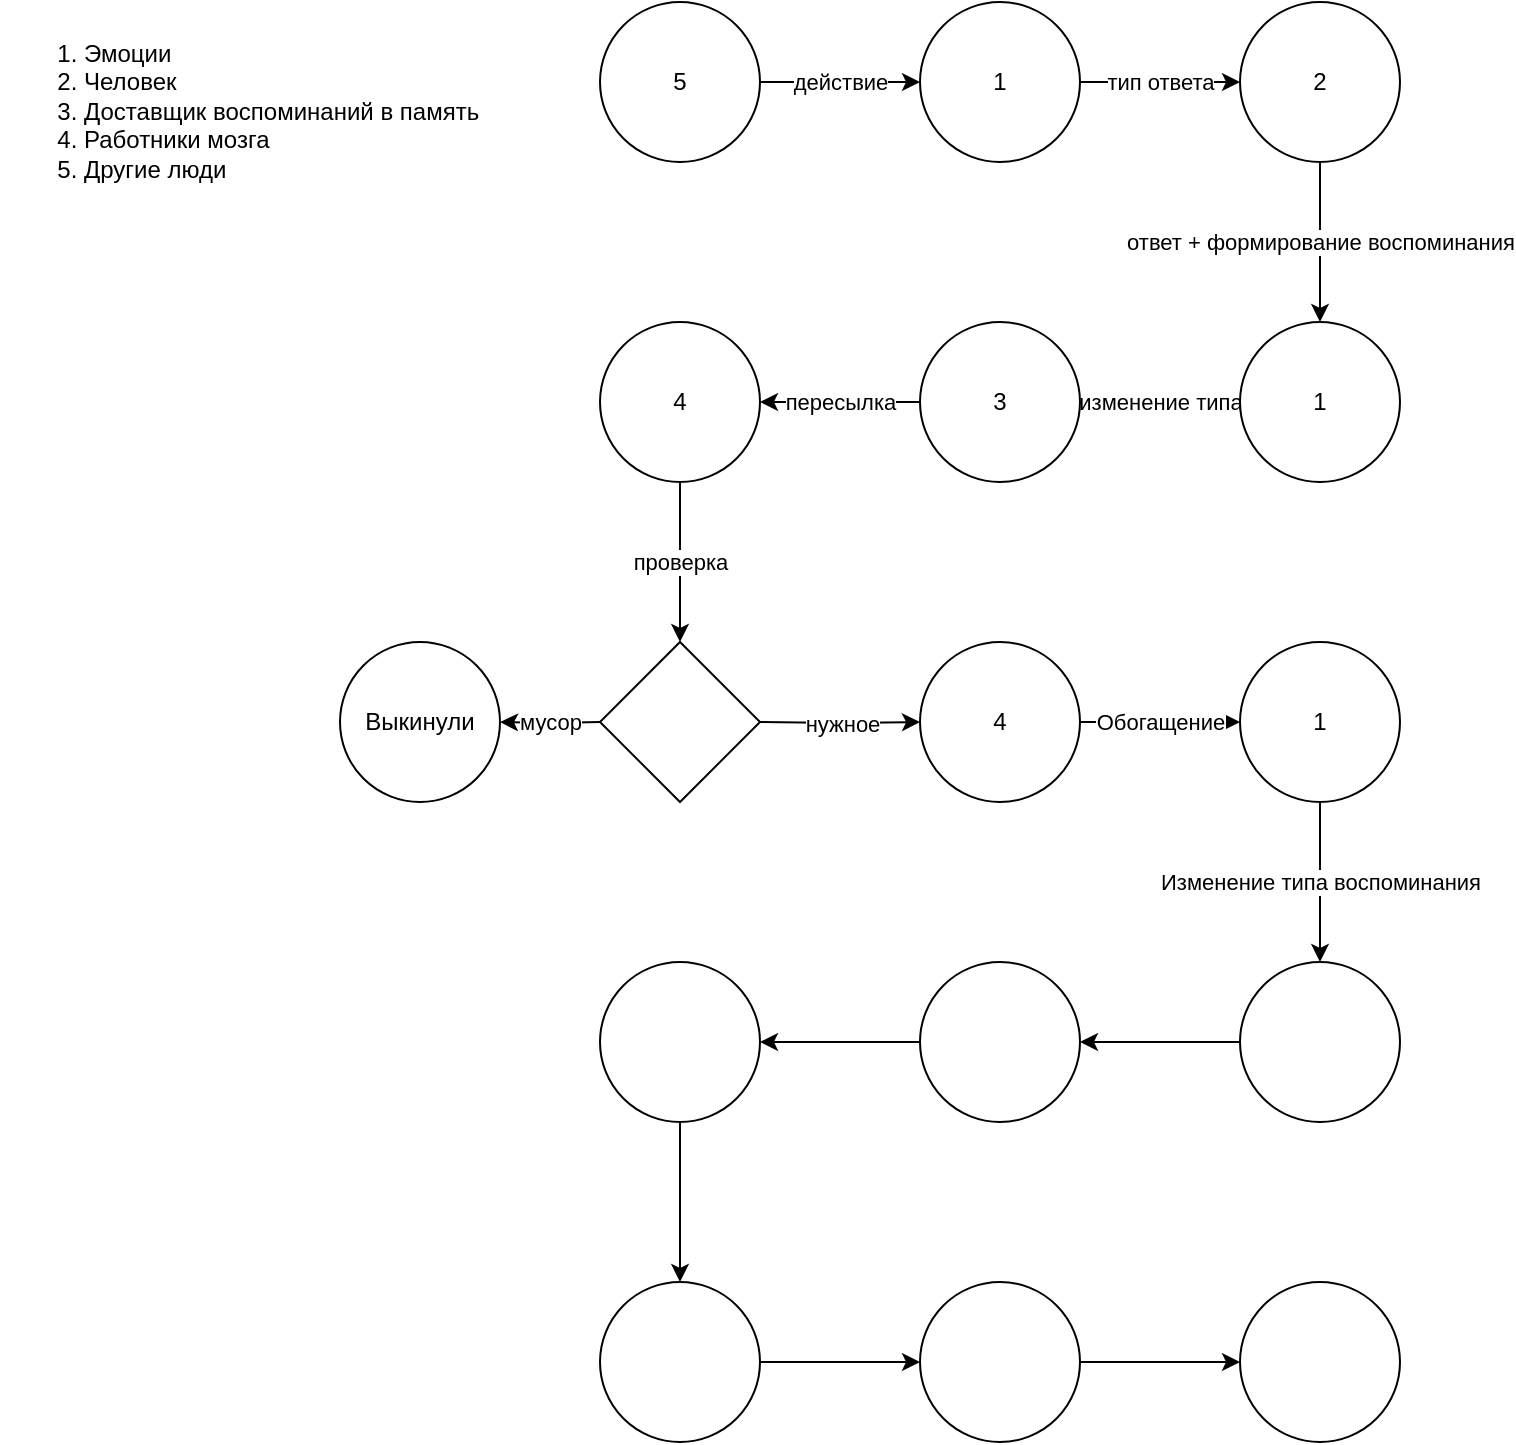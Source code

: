 <mxfile version="14.3.2" type="github">
  <diagram id="YtydE6kkRpb2nfxRTz8Y" name="Page-1">
    <mxGraphModel dx="1422" dy="803" grid="1" gridSize="10" guides="1" tooltips="1" connect="1" arrows="1" fold="1" page="1" pageScale="1" pageWidth="827" pageHeight="1169" math="0" shadow="0">
      <root>
        <mxCell id="0" />
        <mxCell id="1" parent="0" />
        <mxCell id="HZ1h33BHQv4mEF_JyBVs-1" value="&lt;ol&gt;&lt;li&gt;Эмоции&lt;/li&gt;&lt;li&gt;Человек&lt;/li&gt;&lt;li&gt;Доставщик воспоминаний в память&lt;/li&gt;&lt;li&gt;Работники мозга&lt;/li&gt;&lt;li&gt;Другие люди&lt;/li&gt;&lt;/ol&gt;" style="text;html=1;strokeColor=none;fillColor=none;align=left;verticalAlign=top;whiteSpace=wrap;rounded=0;" parent="1" vertex="1">
          <mxGeometry width="260" height="110" as="geometry" />
        </mxCell>
        <mxCell id="HZ1h33BHQv4mEF_JyBVs-15" value="действие" style="edgeStyle=orthogonalEdgeStyle;rounded=0;orthogonalLoop=1;jettySize=auto;html=1;" parent="1" source="HZ1h33BHQv4mEF_JyBVs-9" target="HZ1h33BHQv4mEF_JyBVs-14" edge="1">
          <mxGeometry relative="1" as="geometry" />
        </mxCell>
        <mxCell id="HZ1h33BHQv4mEF_JyBVs-9" value="5" style="ellipse;whiteSpace=wrap;html=1;aspect=fixed;" parent="1" vertex="1">
          <mxGeometry x="300" width="80" height="80" as="geometry" />
        </mxCell>
        <mxCell id="HZ1h33BHQv4mEF_JyBVs-17" value="тип ответа" style="edgeStyle=orthogonalEdgeStyle;rounded=0;orthogonalLoop=1;jettySize=auto;html=1;" parent="1" source="HZ1h33BHQv4mEF_JyBVs-14" target="HZ1h33BHQv4mEF_JyBVs-16" edge="1">
          <mxGeometry relative="1" as="geometry" />
        </mxCell>
        <mxCell id="HZ1h33BHQv4mEF_JyBVs-14" value="1" style="ellipse;whiteSpace=wrap;html=1;aspect=fixed;" parent="1" vertex="1">
          <mxGeometry x="460" width="80" height="80" as="geometry" />
        </mxCell>
        <mxCell id="HZ1h33BHQv4mEF_JyBVs-19" value="ответ + формирование воспоминания" style="edgeStyle=orthogonalEdgeStyle;rounded=0;orthogonalLoop=1;jettySize=auto;html=1;" parent="1" source="HZ1h33BHQv4mEF_JyBVs-16" target="HZ1h33BHQv4mEF_JyBVs-18" edge="1">
          <mxGeometry relative="1" as="geometry" />
        </mxCell>
        <mxCell id="HZ1h33BHQv4mEF_JyBVs-16" value="2" style="ellipse;whiteSpace=wrap;html=1;aspect=fixed;" parent="1" vertex="1">
          <mxGeometry x="620" width="80" height="80" as="geometry" />
        </mxCell>
        <mxCell id="HZ1h33BHQv4mEF_JyBVs-21" value="изменение типа" style="edgeStyle=orthogonalEdgeStyle;rounded=0;orthogonalLoop=1;jettySize=auto;html=1;" parent="1" source="HZ1h33BHQv4mEF_JyBVs-18" target="HZ1h33BHQv4mEF_JyBVs-20" edge="1">
          <mxGeometry relative="1" as="geometry" />
        </mxCell>
        <mxCell id="HZ1h33BHQv4mEF_JyBVs-18" value="1" style="ellipse;whiteSpace=wrap;html=1;aspect=fixed;" parent="1" vertex="1">
          <mxGeometry x="620" y="160" width="80" height="80" as="geometry" />
        </mxCell>
        <mxCell id="HZ1h33BHQv4mEF_JyBVs-23" value="пересылка" style="edgeStyle=orthogonalEdgeStyle;rounded=0;orthogonalLoop=1;jettySize=auto;html=1;" parent="1" source="HZ1h33BHQv4mEF_JyBVs-20" target="GJBphu8MT9v6fdxEltUU-6" edge="1">
          <mxGeometry relative="1" as="geometry">
            <mxPoint x="380" y="200" as="targetPoint" />
          </mxGeometry>
        </mxCell>
        <mxCell id="HZ1h33BHQv4mEF_JyBVs-20" value="3" style="ellipse;whiteSpace=wrap;html=1;aspect=fixed;" parent="1" vertex="1">
          <mxGeometry x="460" y="160" width="80" height="80" as="geometry" />
        </mxCell>
        <mxCell id="HZ1h33BHQv4mEF_JyBVs-25" value="проверка" style="edgeStyle=orthogonalEdgeStyle;rounded=0;orthogonalLoop=1;jettySize=auto;html=1;" parent="1" edge="1">
          <mxGeometry relative="1" as="geometry">
            <mxPoint x="340" y="240" as="sourcePoint" />
            <mxPoint x="340" y="320" as="targetPoint" />
          </mxGeometry>
        </mxCell>
        <mxCell id="HZ1h33BHQv4mEF_JyBVs-27" value="нужное" style="edgeStyle=orthogonalEdgeStyle;rounded=0;orthogonalLoop=1;jettySize=auto;html=1;" parent="1" target="HZ1h33BHQv4mEF_JyBVs-26" edge="1">
          <mxGeometry relative="1" as="geometry">
            <mxPoint x="380" y="360" as="sourcePoint" />
          </mxGeometry>
        </mxCell>
        <mxCell id="HZ1h33BHQv4mEF_JyBVs-29" value="Обогащение" style="edgeStyle=orthogonalEdgeStyle;rounded=0;orthogonalLoop=1;jettySize=auto;html=1;" parent="1" source="HZ1h33BHQv4mEF_JyBVs-26" target="HZ1h33BHQv4mEF_JyBVs-28" edge="1">
          <mxGeometry relative="1" as="geometry" />
        </mxCell>
        <mxCell id="HZ1h33BHQv4mEF_JyBVs-26" value="4" style="ellipse;whiteSpace=wrap;html=1;aspect=fixed;" parent="1" vertex="1">
          <mxGeometry x="460" y="320" width="80" height="80" as="geometry" />
        </mxCell>
        <mxCell id="HZ1h33BHQv4mEF_JyBVs-31" value="Изменение типа воспоминания" style="edgeStyle=orthogonalEdgeStyle;rounded=0;orthogonalLoop=1;jettySize=auto;html=1;" parent="1" source="HZ1h33BHQv4mEF_JyBVs-28" target="HZ1h33BHQv4mEF_JyBVs-30" edge="1">
          <mxGeometry relative="1" as="geometry" />
        </mxCell>
        <mxCell id="HZ1h33BHQv4mEF_JyBVs-28" value="1" style="ellipse;whiteSpace=wrap;html=1;aspect=fixed;" parent="1" vertex="1">
          <mxGeometry x="620" y="320" width="80" height="80" as="geometry" />
        </mxCell>
        <mxCell id="HZ1h33BHQv4mEF_JyBVs-33" value="" style="edgeStyle=orthogonalEdgeStyle;rounded=0;orthogonalLoop=1;jettySize=auto;html=1;" parent="1" source="HZ1h33BHQv4mEF_JyBVs-30" target="HZ1h33BHQv4mEF_JyBVs-32" edge="1">
          <mxGeometry relative="1" as="geometry" />
        </mxCell>
        <mxCell id="HZ1h33BHQv4mEF_JyBVs-30" value="" style="ellipse;whiteSpace=wrap;html=1;aspect=fixed;" parent="1" vertex="1">
          <mxGeometry x="620" y="480" width="80" height="80" as="geometry" />
        </mxCell>
        <mxCell id="HZ1h33BHQv4mEF_JyBVs-35" value="" style="edgeStyle=orthogonalEdgeStyle;rounded=0;orthogonalLoop=1;jettySize=auto;html=1;" parent="1" source="HZ1h33BHQv4mEF_JyBVs-32" target="HZ1h33BHQv4mEF_JyBVs-34" edge="1">
          <mxGeometry relative="1" as="geometry" />
        </mxCell>
        <mxCell id="HZ1h33BHQv4mEF_JyBVs-32" value="" style="ellipse;whiteSpace=wrap;html=1;aspect=fixed;" parent="1" vertex="1">
          <mxGeometry x="460" y="480" width="80" height="80" as="geometry" />
        </mxCell>
        <mxCell id="HZ1h33BHQv4mEF_JyBVs-37" value="" style="edgeStyle=orthogonalEdgeStyle;rounded=0;orthogonalLoop=1;jettySize=auto;html=1;" parent="1" source="HZ1h33BHQv4mEF_JyBVs-34" target="HZ1h33BHQv4mEF_JyBVs-36" edge="1">
          <mxGeometry relative="1" as="geometry" />
        </mxCell>
        <mxCell id="HZ1h33BHQv4mEF_JyBVs-34" value="" style="ellipse;whiteSpace=wrap;html=1;aspect=fixed;" parent="1" vertex="1">
          <mxGeometry x="300" y="480" width="80" height="80" as="geometry" />
        </mxCell>
        <mxCell id="HZ1h33BHQv4mEF_JyBVs-39" value="" style="edgeStyle=orthogonalEdgeStyle;rounded=0;orthogonalLoop=1;jettySize=auto;html=1;" parent="1" source="HZ1h33BHQv4mEF_JyBVs-36" target="HZ1h33BHQv4mEF_JyBVs-38" edge="1">
          <mxGeometry relative="1" as="geometry" />
        </mxCell>
        <mxCell id="HZ1h33BHQv4mEF_JyBVs-36" value="" style="ellipse;whiteSpace=wrap;html=1;aspect=fixed;" parent="1" vertex="1">
          <mxGeometry x="300" y="640" width="80" height="80" as="geometry" />
        </mxCell>
        <mxCell id="HZ1h33BHQv4mEF_JyBVs-41" value="" style="edgeStyle=orthogonalEdgeStyle;rounded=0;orthogonalLoop=1;jettySize=auto;html=1;" parent="1" source="HZ1h33BHQv4mEF_JyBVs-38" target="HZ1h33BHQv4mEF_JyBVs-40" edge="1">
          <mxGeometry relative="1" as="geometry" />
        </mxCell>
        <mxCell id="HZ1h33BHQv4mEF_JyBVs-38" value="" style="ellipse;whiteSpace=wrap;html=1;aspect=fixed;" parent="1" vertex="1">
          <mxGeometry x="460" y="640" width="80" height="80" as="geometry" />
        </mxCell>
        <mxCell id="HZ1h33BHQv4mEF_JyBVs-40" value="" style="ellipse;whiteSpace=wrap;html=1;aspect=fixed;" parent="1" vertex="1">
          <mxGeometry x="620" y="640" width="80" height="80" as="geometry" />
        </mxCell>
        <mxCell id="GJBphu8MT9v6fdxEltUU-5" value="мусор" style="edgeStyle=orthogonalEdgeStyle;rounded=0;orthogonalLoop=1;jettySize=auto;html=1;exitX=0;exitY=0.5;exitDx=0;exitDy=0;" parent="1" target="GJBphu8MT9v6fdxEltUU-4" edge="1">
          <mxGeometry relative="1" as="geometry">
            <mxPoint x="300" y="360" as="sourcePoint" />
          </mxGeometry>
        </mxCell>
        <mxCell id="GJBphu8MT9v6fdxEltUU-4" value="Выкинули" style="ellipse;whiteSpace=wrap;html=1;" parent="1" vertex="1">
          <mxGeometry x="170" y="320" width="80" height="80" as="geometry" />
        </mxCell>
        <mxCell id="GJBphu8MT9v6fdxEltUU-6" value="4" style="ellipse;whiteSpace=wrap;html=1;aspect=fixed;" parent="1" vertex="1">
          <mxGeometry x="300" y="160" width="80" height="80" as="geometry" />
        </mxCell>
        <mxCell id="GJBphu8MT9v6fdxEltUU-7" value="" style="rhombus;whiteSpace=wrap;html=1;" parent="1" vertex="1">
          <mxGeometry x="300" y="320" width="80" height="80" as="geometry" />
        </mxCell>
      </root>
    </mxGraphModel>
  </diagram>
</mxfile>
